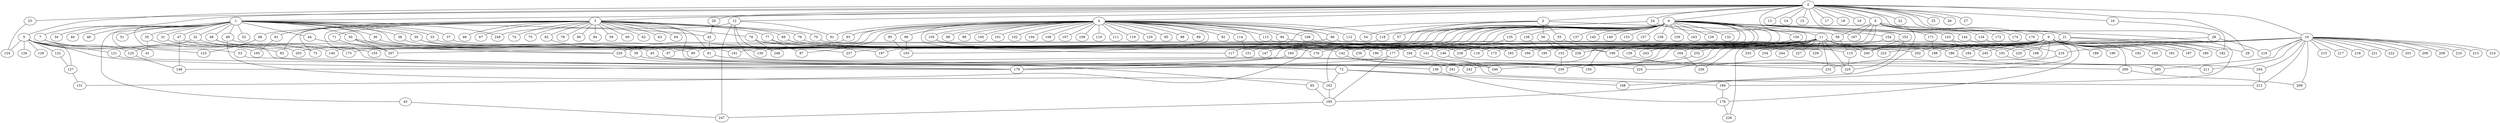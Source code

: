 
graph graphname {
    0 -- 1
0 -- 2
0 -- 3
0 -- 4
0 -- 5
0 -- 6
0 -- 7
0 -- 8
0 -- 9
0 -- 10
0 -- 11
0 -- 12
0 -- 13
0 -- 14
0 -- 15
0 -- 16
0 -- 17
0 -- 18
0 -- 19
0 -- 20
0 -- 21
0 -- 22
0 -- 23
0 -- 24
0 -- 25
0 -- 26
0 -- 27
0 -- 28
0 -- 29
0 -- 152
1 -- 30
1 -- 31
1 -- 32
1 -- 33
1 -- 34
1 -- 35
1 -- 36
1 -- 37
1 -- 38
1 -- 39
1 -- 40
1 -- 41
1 -- 42
1 -- 43
1 -- 44
1 -- 45
1 -- 46
1 -- 47
1 -- 48
1 -- 49
1 -- 50
1 -- 51
1 -- 52
1 -- 53
1 -- 249
2 -- 54
2 -- 55
2 -- 56
2 -- 57
2 -- 58
2 -- 117
3 -- 59
3 -- 60
3 -- 61
3 -- 62
3 -- 63
3 -- 64
3 -- 65
3 -- 66
3 -- 67
3 -- 68
3 -- 69
3 -- 70
3 -- 71
3 -- 72
3 -- 73
3 -- 74
3 -- 75
3 -- 76
3 -- 77
3 -- 78
3 -- 79
3 -- 80
3 -- 81
3 -- 82
3 -- 83
3 -- 84
4 -- 85
4 -- 86
4 -- 87
4 -- 88
4 -- 89
4 -- 90
4 -- 91
4 -- 92
4 -- 93
4 -- 94
4 -- 95
4 -- 96
4 -- 97
4 -- 98
4 -- 99
4 -- 100
4 -- 101
4 -- 102
4 -- 103
4 -- 104
4 -- 105
4 -- 106
4 -- 107
4 -- 108
4 -- 109
4 -- 110
4 -- 111
4 -- 112
4 -- 113
4 -- 114
4 -- 115
4 -- 116
4 -- 117
4 -- 118
4 -- 119
4 -- 120
5 -- 128
5 -- 121
5 -- 122
5 -- 123
5 -- 124
5 -- 125
5 -- 126
5 -- 127
5 -- 203
5 -- 179
6 -- 129
6 -- 130
6 -- 131
6 -- 132
6 -- 133
6 -- 134
6 -- 135
6 -- 136
6 -- 137
6 -- 138
6 -- 139
6 -- 140
6 -- 141
6 -- 142
6 -- 143
6 -- 144
6 -- 145
6 -- 146
6 -- 147
6 -- 148
6 -- 149
6 -- 150
6 -- 151
6 -- 152
6 -- 153
6 -- 154
6 -- 155
6 -- 156
6 -- 157
6 -- 158
6 -- 159
6 -- 160
6 -- 161
6 -- 162
6 -- 163
6 -- 164
7 -- 165
7 -- 207
8 -- 166
8 -- 167
8 -- 168
8 -- 169
8 -- 170
8 -- 171
8 -- 172
8 -- 173
8 -- 174
8 -- 58
9 -- 175
9 -- 176
9 -- 177
9 -- 178
9 -- 179
9 -- 180
9 -- 181
9 -- 182
9 -- 183
9 -- 184
9 -- 185
9 -- 186
9 -- 187
9 -- 188
9 -- 189
9 -- 190
9 -- 191
9 -- 192
9 -- 193
9 -- 194
9 -- 195
9 -- 196
9 -- 197
9 -- 198
9 -- 199
9 -- 200
10 -- 201
10 -- 202
10 -- 203
10 -- 204
10 -- 205
10 -- 206
10 -- 207
10 -- 208
10 -- 209
10 -- 210
10 -- 211
10 -- 212
10 -- 213
10 -- 214
10 -- 215
10 -- 216
10 -- 217
10 -- 218
10 -- 219
10 -- 220
10 -- 221
10 -- 222
10 -- 223
11 -- 224
11 -- 225
11 -- 226
11 -- 227
11 -- 228
11 -- 229
11 -- 230
11 -- 231
11 -- 232
11 -- 233
11 -- 234
11 -- 235
11 -- 236
11 -- 237
11 -- 238
11 -- 239
11 -- 240
11 -- 241
11 -- 242
11 -- 243
11 -- 244
11 -- 245
11 -- 164
12 -- 248
12 -- 249
12 -- 246
12 -- 247
12 -- 91
16 -- 182
20 -- 42
21 -- 180
21 -- 245
21 -- 29
21 -- 240
23 -- 124
24 -- 118
24 -- 167
28 -- 219
28 -- 115
30 -- 97
30 -- 223
31 -- 73
32 -- 175
32 -- 125
33 -- 237
35 -- 41
35 -- 83
36 -- 45
37 -- 176
38 -- 130
39 -- 230
42 -- 61
43 -- 247
44 -- 235
45 -- 200
45 -- 72
47 -- 148
47 -- 140
48 -- 155
48 -- 179
49 -- 197
49 -- 162
50 -- 161
50 -- 207
50 -- 235
53 -- 179
55 -- 199
56 -- 228
56 -- 133
58 -- 115
58 -- 116
61 -- 242
65 -- 185
68 -- 123
69 -- 239
69 -- 194
69 -- 196
70 -- 199
71 -- 207
72 -- 168
72 -- 162
72 -- 169
76 -- 202
76 -- 142
76 -- 248
77 -- 146
77 -- 87
79 -- 238
81 -- 165
82 -- 90
86 -- 188
86 -- 117
93 -- 235
94 -- 166
95 -- 103
96 -- 103
105 -- 183
105 -- 177
108 -- 195
112 -- 220
113 -- 173
114 -- 151
115 -- 225
118 -- 147
121 -- 136
122 -- 127
125 -- 148
127 -- 131
133 -- 230
134 -- 216
135 -- 238
136 -- 178
138 -- 195
139 -- 225
141 -- 246
142 -- 150
142 -- 224
143 -- 184
143 -- 191
144 -- 198
146 -- 205
152 -- 240
152 -- 225
154 -- 186
154 -- 199
156 -- 243
160 -- 179
162 -- 185
164 -- 236
169 -- 178
171 -- 188
177 -- 179
177 -- 185
178 -- 226
185 -- 247
186 -- 211
191 -- 204
194 -- 212
199 -- 231
200 -- 209
204 -- 212
216 -- 231
232 -- 246
235 -- 241

}
